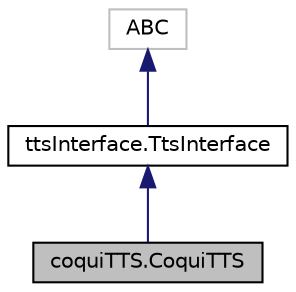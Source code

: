 digraph "coquiTTS.CoquiTTS"
{
 // LATEX_PDF_SIZE
  edge [fontname="Helvetica",fontsize="10",labelfontname="Helvetica",labelfontsize="10"];
  node [fontname="Helvetica",fontsize="10",shape=record];
  Node1 [label="coquiTTS.CoquiTTS",height=0.2,width=0.4,color="black", fillcolor="grey75", style="filled", fontcolor="black",tooltip="Implementación de CoquiTTS para Texto a Voz (TTS)"];
  Node2 -> Node1 [dir="back",color="midnightblue",fontsize="10",style="solid",fontname="Helvetica"];
  Node2 [label="ttsInterface.TtsInterface",height=0.2,width=0.4,color="black", fillcolor="white", style="filled",URL="$classttsInterface_1_1TtsInterface.html",tooltip=" "];
  Node3 -> Node2 [dir="back",color="midnightblue",fontsize="10",style="solid",fontname="Helvetica"];
  Node3 [label="ABC",height=0.2,width=0.4,color="grey75", fillcolor="white", style="filled",tooltip=" "];
}
